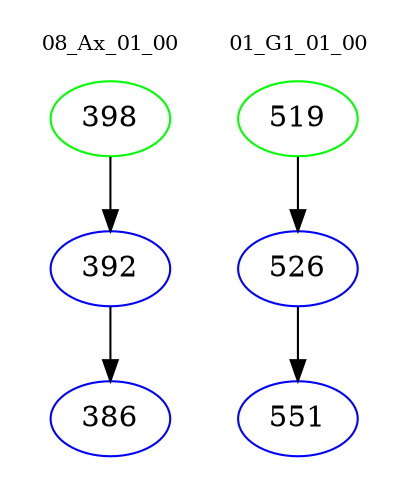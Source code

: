 digraph{
subgraph cluster_0 {
color = white
label = "08_Ax_01_00";
fontsize=10;
T0_398 [label="398", color="green"]
T0_398 -> T0_392 [color="black"]
T0_392 [label="392", color="blue"]
T0_392 -> T0_386 [color="black"]
T0_386 [label="386", color="blue"]
}
subgraph cluster_1 {
color = white
label = "01_G1_01_00";
fontsize=10;
T1_519 [label="519", color="green"]
T1_519 -> T1_526 [color="black"]
T1_526 [label="526", color="blue"]
T1_526 -> T1_551 [color="black"]
T1_551 [label="551", color="blue"]
}
}
